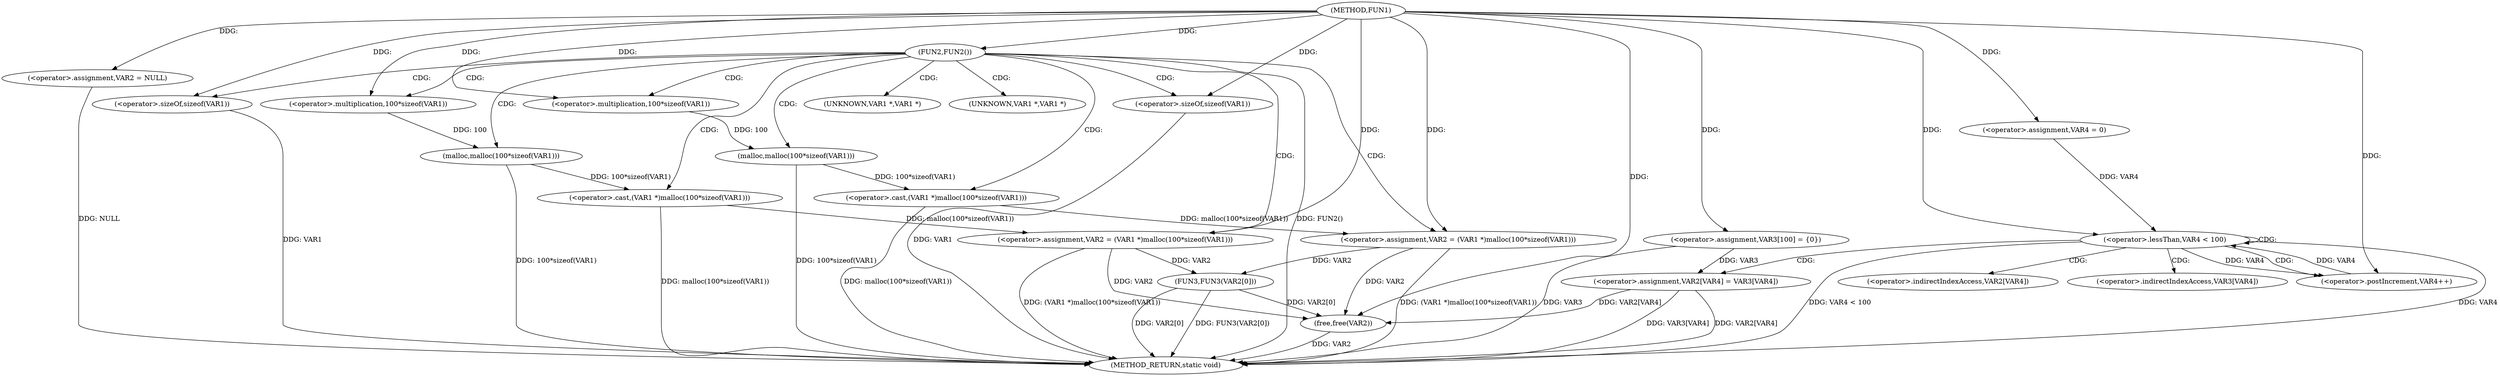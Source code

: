 digraph FUN1 {  
"1000100" [label = "(METHOD,FUN1)" ]
"1000158" [label = "(METHOD_RETURN,static void)" ]
"1000103" [label = "(<operator>.assignment,VAR2 = NULL)" ]
"1000107" [label = "(FUN2,FUN2())" ]
"1000109" [label = "(<operator>.assignment,VAR2 = (VAR1 *)malloc(100*sizeof(VAR1)))" ]
"1000111" [label = "(<operator>.cast,(VAR1 *)malloc(100*sizeof(VAR1)))" ]
"1000113" [label = "(malloc,malloc(100*sizeof(VAR1)))" ]
"1000114" [label = "(<operator>.multiplication,100*sizeof(VAR1))" ]
"1000116" [label = "(<operator>.sizeOf,sizeof(VAR1))" ]
"1000120" [label = "(<operator>.assignment,VAR2 = (VAR1 *)malloc(100*sizeof(VAR1)))" ]
"1000122" [label = "(<operator>.cast,(VAR1 *)malloc(100*sizeof(VAR1)))" ]
"1000124" [label = "(malloc,malloc(100*sizeof(VAR1)))" ]
"1000125" [label = "(<operator>.multiplication,100*sizeof(VAR1))" ]
"1000127" [label = "(<operator>.sizeOf,sizeof(VAR1))" ]
"1000131" [label = "(<operator>.assignment,VAR3[100] = {0})" ]
"1000136" [label = "(<operator>.assignment,VAR4 = 0)" ]
"1000139" [label = "(<operator>.lessThan,VAR4 < 100)" ]
"1000142" [label = "(<operator>.postIncrement,VAR4++)" ]
"1000145" [label = "(<operator>.assignment,VAR2[VAR4] = VAR3[VAR4])" ]
"1000152" [label = "(FUN3,FUN3(VAR2[0]))" ]
"1000156" [label = "(free,free(VAR2))" ]
"1000112" [label = "(UNKNOWN,VAR1 *,VAR1 *)" ]
"1000123" [label = "(UNKNOWN,VAR1 *,VAR1 *)" ]
"1000146" [label = "(<operator>.indirectIndexAccess,VAR2[VAR4])" ]
"1000149" [label = "(<operator>.indirectIndexAccess,VAR3[VAR4])" ]
  "1000116" -> "1000158"  [ label = "DDG: VAR1"] 
  "1000124" -> "1000158"  [ label = "DDG: 100*sizeof(VAR1)"] 
  "1000107" -> "1000158"  [ label = "DDG: FUN2()"] 
  "1000156" -> "1000158"  [ label = "DDG: VAR2"] 
  "1000103" -> "1000158"  [ label = "DDG: NULL"] 
  "1000113" -> "1000158"  [ label = "DDG: 100*sizeof(VAR1)"] 
  "1000145" -> "1000158"  [ label = "DDG: VAR3[VAR4]"] 
  "1000145" -> "1000158"  [ label = "DDG: VAR2[VAR4]"] 
  "1000131" -> "1000158"  [ label = "DDG: VAR3"] 
  "1000139" -> "1000158"  [ label = "DDG: VAR4 < 100"] 
  "1000139" -> "1000158"  [ label = "DDG: VAR4"] 
  "1000152" -> "1000158"  [ label = "DDG: FUN3(VAR2[0])"] 
  "1000152" -> "1000158"  [ label = "DDG: VAR2[0]"] 
  "1000111" -> "1000158"  [ label = "DDG: malloc(100*sizeof(VAR1))"] 
  "1000120" -> "1000158"  [ label = "DDG: (VAR1 *)malloc(100*sizeof(VAR1))"] 
  "1000127" -> "1000158"  [ label = "DDG: VAR1"] 
  "1000109" -> "1000158"  [ label = "DDG: (VAR1 *)malloc(100*sizeof(VAR1))"] 
  "1000122" -> "1000158"  [ label = "DDG: malloc(100*sizeof(VAR1))"] 
  "1000100" -> "1000103"  [ label = "DDG: "] 
  "1000100" -> "1000107"  [ label = "DDG: "] 
  "1000111" -> "1000109"  [ label = "DDG: malloc(100*sizeof(VAR1))"] 
  "1000100" -> "1000109"  [ label = "DDG: "] 
  "1000113" -> "1000111"  [ label = "DDG: 100*sizeof(VAR1)"] 
  "1000114" -> "1000113"  [ label = "DDG: 100"] 
  "1000100" -> "1000114"  [ label = "DDG: "] 
  "1000100" -> "1000116"  [ label = "DDG: "] 
  "1000122" -> "1000120"  [ label = "DDG: malloc(100*sizeof(VAR1))"] 
  "1000100" -> "1000120"  [ label = "DDG: "] 
  "1000124" -> "1000122"  [ label = "DDG: 100*sizeof(VAR1)"] 
  "1000125" -> "1000124"  [ label = "DDG: 100"] 
  "1000100" -> "1000125"  [ label = "DDG: "] 
  "1000100" -> "1000127"  [ label = "DDG: "] 
  "1000100" -> "1000131"  [ label = "DDG: "] 
  "1000100" -> "1000136"  [ label = "DDG: "] 
  "1000142" -> "1000139"  [ label = "DDG: VAR4"] 
  "1000136" -> "1000139"  [ label = "DDG: VAR4"] 
  "1000100" -> "1000139"  [ label = "DDG: "] 
  "1000139" -> "1000142"  [ label = "DDG: VAR4"] 
  "1000100" -> "1000142"  [ label = "DDG: "] 
  "1000131" -> "1000145"  [ label = "DDG: VAR3"] 
  "1000120" -> "1000152"  [ label = "DDG: VAR2"] 
  "1000109" -> "1000152"  [ label = "DDG: VAR2"] 
  "1000120" -> "1000156"  [ label = "DDG: VAR2"] 
  "1000152" -> "1000156"  [ label = "DDG: VAR2[0]"] 
  "1000109" -> "1000156"  [ label = "DDG: VAR2"] 
  "1000145" -> "1000156"  [ label = "DDG: VAR2[VAR4]"] 
  "1000100" -> "1000156"  [ label = "DDG: "] 
  "1000107" -> "1000112"  [ label = "CDG: "] 
  "1000107" -> "1000125"  [ label = "CDG: "] 
  "1000107" -> "1000116"  [ label = "CDG: "] 
  "1000107" -> "1000120"  [ label = "CDG: "] 
  "1000107" -> "1000113"  [ label = "CDG: "] 
  "1000107" -> "1000127"  [ label = "CDG: "] 
  "1000107" -> "1000111"  [ label = "CDG: "] 
  "1000107" -> "1000109"  [ label = "CDG: "] 
  "1000107" -> "1000123"  [ label = "CDG: "] 
  "1000107" -> "1000124"  [ label = "CDG: "] 
  "1000107" -> "1000114"  [ label = "CDG: "] 
  "1000107" -> "1000122"  [ label = "CDG: "] 
  "1000139" -> "1000142"  [ label = "CDG: "] 
  "1000139" -> "1000145"  [ label = "CDG: "] 
  "1000139" -> "1000139"  [ label = "CDG: "] 
  "1000139" -> "1000146"  [ label = "CDG: "] 
  "1000139" -> "1000149"  [ label = "CDG: "] 
}

